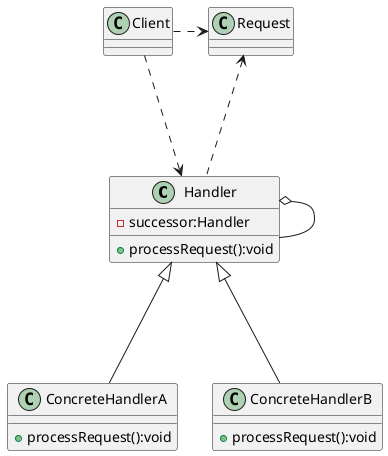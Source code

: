 @startuml

class Handler{
    - successor:Handler
    + processRequest():void
}

class ConcreteHandlerA{
    + processRequest():void

}
class ConcreteHandlerB{
    + processRequest():void
}

class Request{

}

Handler o-- Handler
Handler <|--- ConcreteHandlerA
Handler <|--- ConcreteHandlerB

Request <... Handler

Client .right..> Request
Client .right..> Handler
@enduml